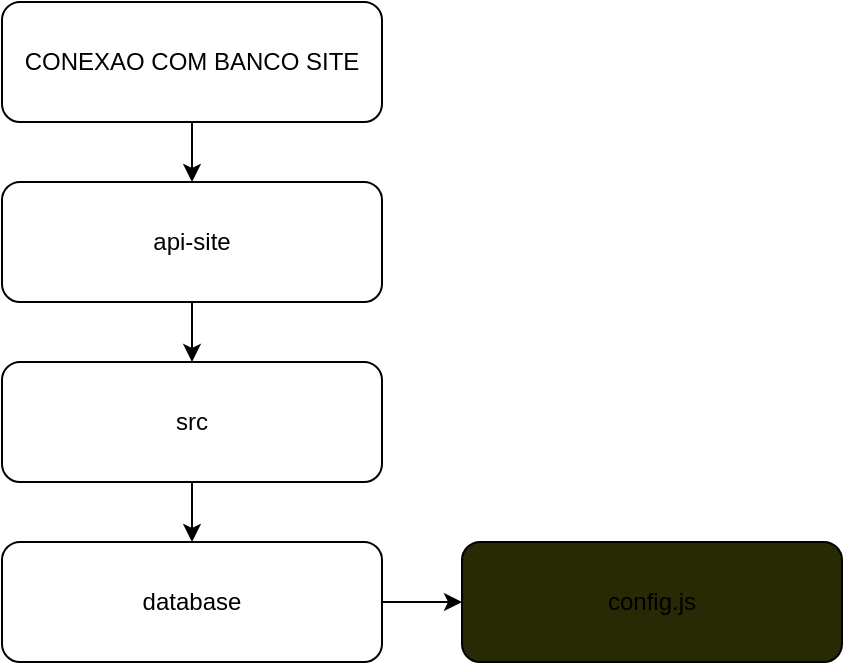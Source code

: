 <mxfile>
    <diagram id="wBJEKG-DHbY1nKUztOIu" name="Page-1">
        <mxGraphModel dx="962" dy="445" grid="1" gridSize="10" guides="1" tooltips="1" connect="1" arrows="1" fold="1" page="1" pageScale="1" pageWidth="850" pageHeight="1100" math="0" shadow="0">
            <root>
                <mxCell id="0"/>
                <mxCell id="1" parent="0"/>
                <mxCell id="7" style="edgeStyle=orthogonalEdgeStyle;rounded=0;orthogonalLoop=1;jettySize=auto;html=1;" parent="1" source="2" target="4" edge="1">
                    <mxGeometry relative="1" as="geometry"/>
                </mxCell>
                <mxCell id="2" value="CONEXAO COM BANCO SITE" style="rounded=1;whiteSpace=wrap;html=1;" parent="1" vertex="1">
                    <mxGeometry x="40" y="40" width="190" height="60" as="geometry"/>
                </mxCell>
                <mxCell id="6" style="edgeStyle=orthogonalEdgeStyle;rounded=0;orthogonalLoop=1;jettySize=auto;html=1;" parent="1" source="4" target="5" edge="1">
                    <mxGeometry relative="1" as="geometry"/>
                </mxCell>
                <mxCell id="4" value="api-site" style="rounded=1;whiteSpace=wrap;html=1;" parent="1" vertex="1">
                    <mxGeometry x="40" y="130" width="190" height="60" as="geometry"/>
                </mxCell>
                <mxCell id="9" style="edgeStyle=orthogonalEdgeStyle;rounded=0;orthogonalLoop=1;jettySize=auto;html=1;" parent="1" source="5" target="8" edge="1">
                    <mxGeometry relative="1" as="geometry"/>
                </mxCell>
                <mxCell id="5" value="src" style="rounded=1;whiteSpace=wrap;html=1;" parent="1" vertex="1">
                    <mxGeometry x="40" y="220" width="190" height="60" as="geometry"/>
                </mxCell>
                <mxCell id="11" style="edgeStyle=orthogonalEdgeStyle;rounded=0;orthogonalLoop=1;jettySize=auto;html=1;" parent="1" source="8" target="10" edge="1">
                    <mxGeometry relative="1" as="geometry"/>
                </mxCell>
                <mxCell id="8" value="database" style="rounded=1;whiteSpace=wrap;html=1;" parent="1" vertex="1">
                    <mxGeometry x="40" y="310" width="190" height="60" as="geometry"/>
                </mxCell>
                <mxCell id="10" value="config.js" style="rounded=1;whiteSpace=wrap;html=1;fillColor=#272A04;" parent="1" vertex="1">
                    <mxGeometry x="270" y="310" width="190" height="60" as="geometry"/>
                </mxCell>
            </root>
        </mxGraphModel>
    </diagram>
</mxfile>